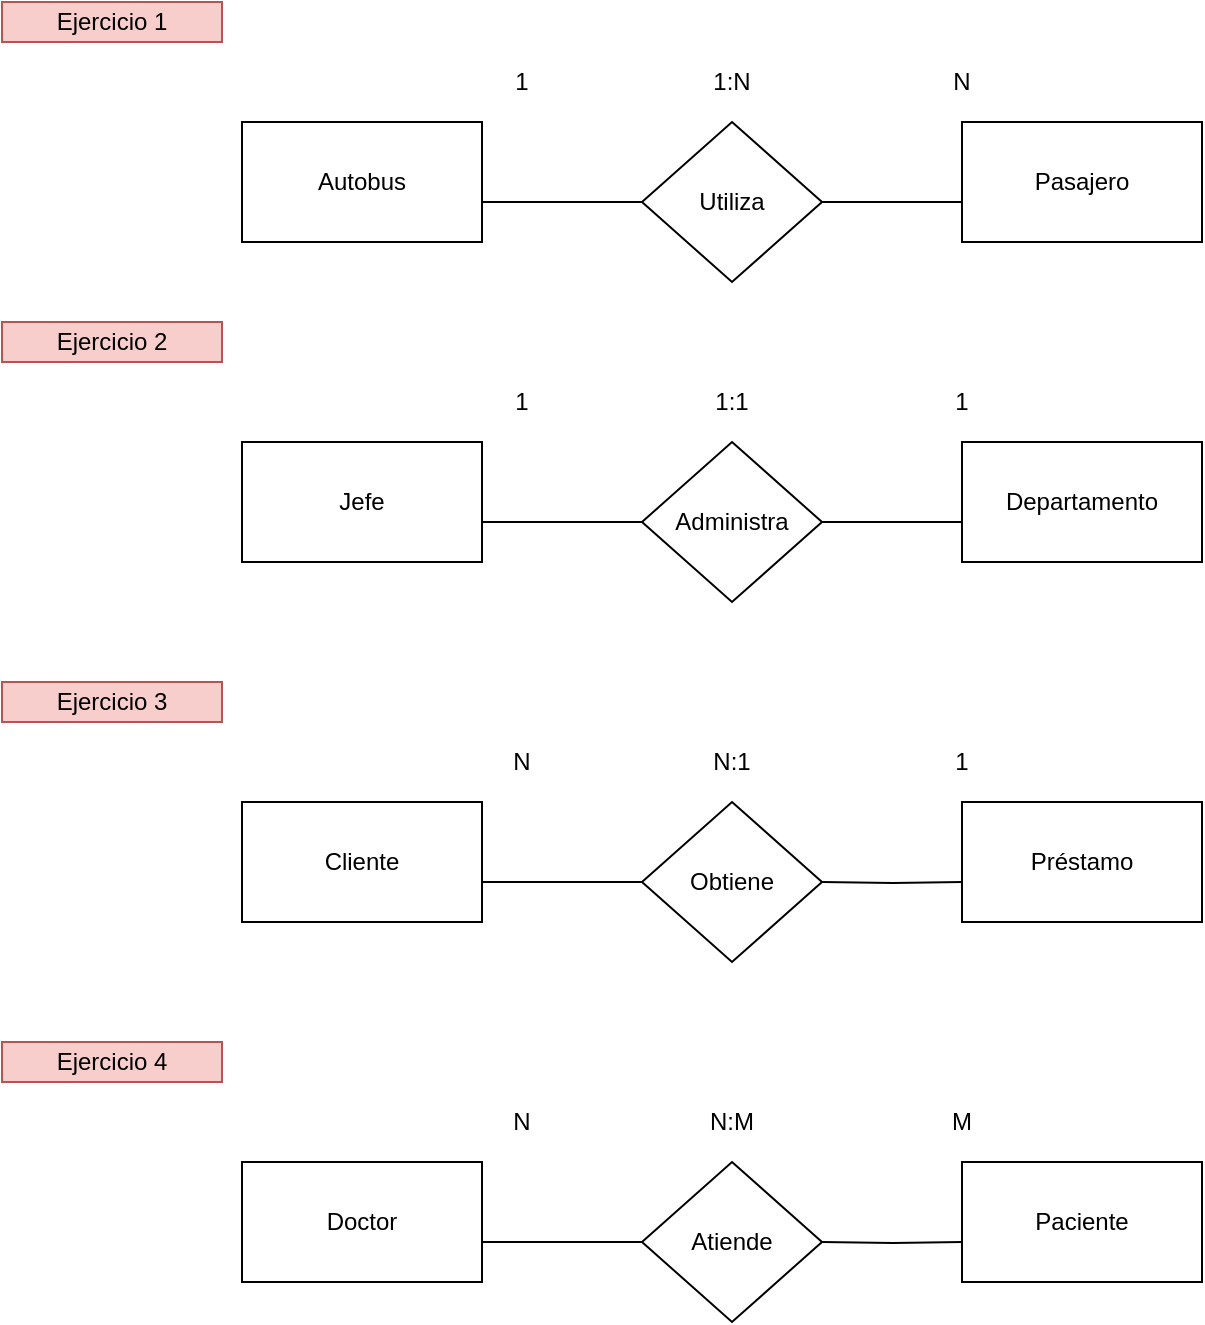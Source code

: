 <mxfile version="14.9.2" type="github">
  <diagram id="Z3hmOVS42n_ZHsRKefQ0" name="Page-1">
    <mxGraphModel dx="1016" dy="576" grid="1" gridSize="10" guides="1" tooltips="1" connect="1" arrows="1" fold="1" page="1" pageScale="1" pageWidth="827" pageHeight="1169" math="0" shadow="0">
      <root>
        <mxCell id="0" />
        <mxCell id="1" parent="0" />
        <mxCell id="W2WLRzE284bscgdLRpvr-1" value="Autobus" style="rounded=0;whiteSpace=wrap;html=1;" vertex="1" parent="1">
          <mxGeometry x="160" y="200" width="120" height="60" as="geometry" />
        </mxCell>
        <mxCell id="W2WLRzE284bscgdLRpvr-2" value="Pasajero" style="rounded=0;whiteSpace=wrap;html=1;" vertex="1" parent="1">
          <mxGeometry x="520" y="200" width="120" height="60" as="geometry" />
        </mxCell>
        <mxCell id="W2WLRzE284bscgdLRpvr-6" style="edgeStyle=orthogonalEdgeStyle;rounded=0;orthogonalLoop=1;jettySize=auto;html=1;entryX=0;entryY=0.667;entryDx=0;entryDy=0;entryPerimeter=0;endArrow=none;endFill=0;" edge="1" parent="1" source="W2WLRzE284bscgdLRpvr-3" target="W2WLRzE284bscgdLRpvr-2">
          <mxGeometry relative="1" as="geometry" />
        </mxCell>
        <mxCell id="W2WLRzE284bscgdLRpvr-3" value="Utiliza" style="rhombus;whiteSpace=wrap;html=1;" vertex="1" parent="1">
          <mxGeometry x="360" y="200" width="90" height="80" as="geometry" />
        </mxCell>
        <mxCell id="W2WLRzE284bscgdLRpvr-5" value="" style="endArrow=none;html=1;entryX=0;entryY=0.5;entryDx=0;entryDy=0;" edge="1" parent="1" target="W2WLRzE284bscgdLRpvr-3">
          <mxGeometry width="50" height="50" relative="1" as="geometry">
            <mxPoint x="280" y="240" as="sourcePoint" />
            <mxPoint x="330" y="190" as="targetPoint" />
          </mxGeometry>
        </mxCell>
        <mxCell id="W2WLRzE284bscgdLRpvr-7" value="1" style="text;html=1;strokeColor=none;fillColor=none;align=center;verticalAlign=middle;whiteSpace=wrap;rounded=0;" vertex="1" parent="1">
          <mxGeometry x="280" y="170" width="40" height="20" as="geometry" />
        </mxCell>
        <mxCell id="W2WLRzE284bscgdLRpvr-8" value="N" style="text;html=1;strokeColor=none;fillColor=none;align=center;verticalAlign=middle;whiteSpace=wrap;rounded=0;" vertex="1" parent="1">
          <mxGeometry x="500" y="170" width="40" height="20" as="geometry" />
        </mxCell>
        <mxCell id="W2WLRzE284bscgdLRpvr-9" value="1:N" style="text;html=1;strokeColor=none;fillColor=none;align=center;verticalAlign=middle;whiteSpace=wrap;rounded=0;" vertex="1" parent="1">
          <mxGeometry x="385" y="170" width="40" height="20" as="geometry" />
        </mxCell>
        <mxCell id="W2WLRzE284bscgdLRpvr-11" value="Ejercicio 1" style="text;html=1;strokeColor=#b85450;fillColor=#f8cecc;align=center;verticalAlign=middle;whiteSpace=wrap;rounded=0;" vertex="1" parent="1">
          <mxGeometry x="40" y="140" width="110" height="20" as="geometry" />
        </mxCell>
        <mxCell id="W2WLRzE284bscgdLRpvr-12" value="Jefe" style="rounded=0;whiteSpace=wrap;html=1;" vertex="1" parent="1">
          <mxGeometry x="160" y="360" width="120" height="60" as="geometry" />
        </mxCell>
        <mxCell id="W2WLRzE284bscgdLRpvr-13" value="Departamento" style="rounded=0;whiteSpace=wrap;html=1;" vertex="1" parent="1">
          <mxGeometry x="520" y="360" width="120" height="60" as="geometry" />
        </mxCell>
        <mxCell id="W2WLRzE284bscgdLRpvr-14" style="edgeStyle=orthogonalEdgeStyle;rounded=0;orthogonalLoop=1;jettySize=auto;html=1;entryX=0;entryY=0.667;entryDx=0;entryDy=0;entryPerimeter=0;endArrow=none;endFill=0;" edge="1" parent="1" source="W2WLRzE284bscgdLRpvr-15" target="W2WLRzE284bscgdLRpvr-13">
          <mxGeometry relative="1" as="geometry" />
        </mxCell>
        <mxCell id="W2WLRzE284bscgdLRpvr-15" value="Administra" style="rhombus;whiteSpace=wrap;html=1;" vertex="1" parent="1">
          <mxGeometry x="360" y="360" width="90" height="80" as="geometry" />
        </mxCell>
        <mxCell id="W2WLRzE284bscgdLRpvr-16" value="" style="endArrow=none;html=1;entryX=0;entryY=0.5;entryDx=0;entryDy=0;" edge="1" parent="1" target="W2WLRzE284bscgdLRpvr-15">
          <mxGeometry width="50" height="50" relative="1" as="geometry">
            <mxPoint x="280.0" y="400" as="sourcePoint" />
            <mxPoint x="330" y="350" as="targetPoint" />
          </mxGeometry>
        </mxCell>
        <mxCell id="W2WLRzE284bscgdLRpvr-17" value="1" style="text;html=1;strokeColor=none;fillColor=none;align=center;verticalAlign=middle;whiteSpace=wrap;rounded=0;" vertex="1" parent="1">
          <mxGeometry x="280" y="330" width="40" height="20" as="geometry" />
        </mxCell>
        <mxCell id="W2WLRzE284bscgdLRpvr-18" value="1" style="text;html=1;strokeColor=none;fillColor=none;align=center;verticalAlign=middle;whiteSpace=wrap;rounded=0;" vertex="1" parent="1">
          <mxGeometry x="500" y="330" width="40" height="20" as="geometry" />
        </mxCell>
        <mxCell id="W2WLRzE284bscgdLRpvr-19" value="1:1" style="text;html=1;strokeColor=none;fillColor=none;align=center;verticalAlign=middle;whiteSpace=wrap;rounded=0;" vertex="1" parent="1">
          <mxGeometry x="385" y="330" width="40" height="20" as="geometry" />
        </mxCell>
        <mxCell id="W2WLRzE284bscgdLRpvr-20" value="Ejercicio 2" style="text;html=1;strokeColor=#b85450;fillColor=#f8cecc;align=center;verticalAlign=middle;whiteSpace=wrap;rounded=0;" vertex="1" parent="1">
          <mxGeometry x="40" y="300" width="110" height="20" as="geometry" />
        </mxCell>
        <mxCell id="W2WLRzE284bscgdLRpvr-21" value="Cliente" style="rounded=0;whiteSpace=wrap;html=1;" vertex="1" parent="1">
          <mxGeometry x="160" y="540" width="120" height="60" as="geometry" />
        </mxCell>
        <mxCell id="W2WLRzE284bscgdLRpvr-22" value="Préstamo" style="rounded=0;whiteSpace=wrap;html=1;" vertex="1" parent="1">
          <mxGeometry x="520" y="540" width="120" height="60" as="geometry" />
        </mxCell>
        <mxCell id="W2WLRzE284bscgdLRpvr-23" style="edgeStyle=orthogonalEdgeStyle;rounded=0;orthogonalLoop=1;jettySize=auto;html=1;entryX=0;entryY=0.667;entryDx=0;entryDy=0;entryPerimeter=0;endArrow=none;endFill=0;" edge="1" parent="1" target="W2WLRzE284bscgdLRpvr-22">
          <mxGeometry relative="1" as="geometry">
            <mxPoint x="449.977" y="580.02" as="sourcePoint" />
          </mxGeometry>
        </mxCell>
        <mxCell id="W2WLRzE284bscgdLRpvr-24" value="" style="endArrow=none;html=1;entryX=0;entryY=0.5;entryDx=0;entryDy=0;" edge="1" parent="1">
          <mxGeometry width="50" height="50" relative="1" as="geometry">
            <mxPoint x="280.0" y="580" as="sourcePoint" />
            <mxPoint x="360" y="580" as="targetPoint" />
          </mxGeometry>
        </mxCell>
        <mxCell id="W2WLRzE284bscgdLRpvr-25" value="N" style="text;html=1;strokeColor=none;fillColor=none;align=center;verticalAlign=middle;whiteSpace=wrap;rounded=0;" vertex="1" parent="1">
          <mxGeometry x="280" y="510" width="40" height="20" as="geometry" />
        </mxCell>
        <mxCell id="W2WLRzE284bscgdLRpvr-26" value="1" style="text;html=1;strokeColor=none;fillColor=none;align=center;verticalAlign=middle;whiteSpace=wrap;rounded=0;" vertex="1" parent="1">
          <mxGeometry x="500" y="510" width="40" height="20" as="geometry" />
        </mxCell>
        <mxCell id="W2WLRzE284bscgdLRpvr-27" value="N:1" style="text;html=1;strokeColor=none;fillColor=none;align=center;verticalAlign=middle;whiteSpace=wrap;rounded=0;" vertex="1" parent="1">
          <mxGeometry x="385" y="510" width="40" height="20" as="geometry" />
        </mxCell>
        <mxCell id="W2WLRzE284bscgdLRpvr-28" value="Ejercicio 3" style="text;html=1;strokeColor=#b85450;fillColor=#f8cecc;align=center;verticalAlign=middle;whiteSpace=wrap;rounded=0;" vertex="1" parent="1">
          <mxGeometry x="40" y="480" width="110" height="20" as="geometry" />
        </mxCell>
        <mxCell id="W2WLRzE284bscgdLRpvr-29" value="Obtiene" style="rhombus;whiteSpace=wrap;html=1;" vertex="1" parent="1">
          <mxGeometry x="360" y="540" width="90" height="80" as="geometry" />
        </mxCell>
        <mxCell id="W2WLRzE284bscgdLRpvr-30" value="Doctor" style="rounded=0;whiteSpace=wrap;html=1;" vertex="1" parent="1">
          <mxGeometry x="160" y="720" width="120" height="60" as="geometry" />
        </mxCell>
        <mxCell id="W2WLRzE284bscgdLRpvr-31" value="Paciente" style="rounded=0;whiteSpace=wrap;html=1;" vertex="1" parent="1">
          <mxGeometry x="520" y="720" width="120" height="60" as="geometry" />
        </mxCell>
        <mxCell id="W2WLRzE284bscgdLRpvr-32" style="edgeStyle=orthogonalEdgeStyle;rounded=0;orthogonalLoop=1;jettySize=auto;html=1;entryX=0;entryY=0.667;entryDx=0;entryDy=0;entryPerimeter=0;endArrow=none;endFill=0;" edge="1" parent="1" target="W2WLRzE284bscgdLRpvr-31">
          <mxGeometry relative="1" as="geometry">
            <mxPoint x="449.977" y="760.02" as="sourcePoint" />
          </mxGeometry>
        </mxCell>
        <mxCell id="W2WLRzE284bscgdLRpvr-33" value="" style="endArrow=none;html=1;entryX=0;entryY=0.5;entryDx=0;entryDy=0;" edge="1" parent="1">
          <mxGeometry width="50" height="50" relative="1" as="geometry">
            <mxPoint x="280" y="760" as="sourcePoint" />
            <mxPoint x="360" y="760" as="targetPoint" />
          </mxGeometry>
        </mxCell>
        <mxCell id="W2WLRzE284bscgdLRpvr-34" value="N" style="text;html=1;strokeColor=none;fillColor=none;align=center;verticalAlign=middle;whiteSpace=wrap;rounded=0;" vertex="1" parent="1">
          <mxGeometry x="280" y="690" width="40" height="20" as="geometry" />
        </mxCell>
        <mxCell id="W2WLRzE284bscgdLRpvr-35" value="M" style="text;html=1;strokeColor=none;fillColor=none;align=center;verticalAlign=middle;whiteSpace=wrap;rounded=0;" vertex="1" parent="1">
          <mxGeometry x="500" y="690" width="40" height="20" as="geometry" />
        </mxCell>
        <mxCell id="W2WLRzE284bscgdLRpvr-36" value="N:M" style="text;html=1;strokeColor=none;fillColor=none;align=center;verticalAlign=middle;whiteSpace=wrap;rounded=0;" vertex="1" parent="1">
          <mxGeometry x="385" y="690" width="40" height="20" as="geometry" />
        </mxCell>
        <mxCell id="W2WLRzE284bscgdLRpvr-37" value="Ejercicio 4" style="text;html=1;strokeColor=#b85450;fillColor=#f8cecc;align=center;verticalAlign=middle;whiteSpace=wrap;rounded=0;" vertex="1" parent="1">
          <mxGeometry x="40" y="660" width="110" height="20" as="geometry" />
        </mxCell>
        <mxCell id="W2WLRzE284bscgdLRpvr-38" value="Atiende" style="rhombus;whiteSpace=wrap;html=1;" vertex="1" parent="1">
          <mxGeometry x="360" y="720" width="90" height="80" as="geometry" />
        </mxCell>
      </root>
    </mxGraphModel>
  </diagram>
</mxfile>
